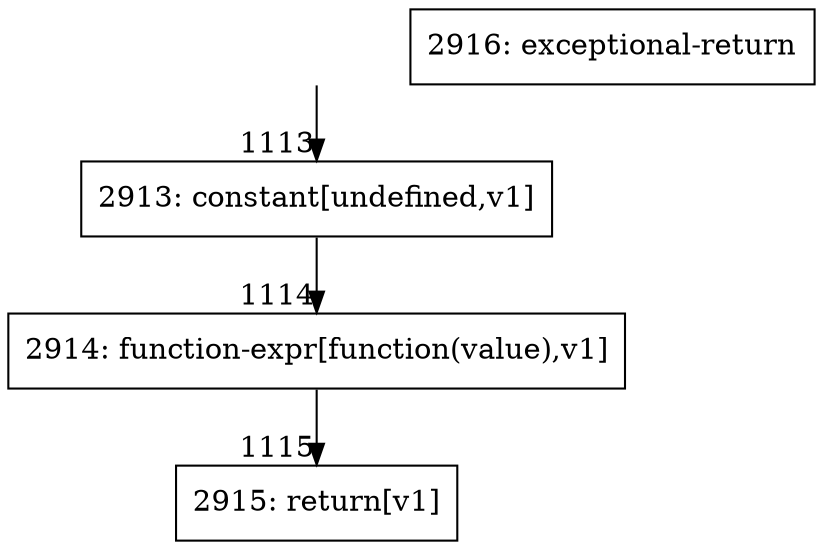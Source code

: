 digraph {
rankdir="TD"
BB_entry87[shape=none,label=""];
BB_entry87 -> BB1113 [tailport=s, headport=n, headlabel="    1113"]
BB1113 [shape=record label="{2913: constant[undefined,v1]}" ] 
BB1113 -> BB1114 [tailport=s, headport=n, headlabel="      1114"]
BB1114 [shape=record label="{2914: function-expr[function(value),v1]}" ] 
BB1114 -> BB1115 [tailport=s, headport=n, headlabel="      1115"]
BB1115 [shape=record label="{2915: return[v1]}" ] 
BB1116 [shape=record label="{2916: exceptional-return}" ] 
}
